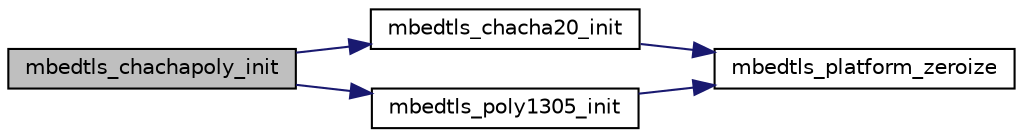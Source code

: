 digraph "mbedtls_chachapoly_init"
{
 // LATEX_PDF_SIZE
  edge [fontname="Helvetica",fontsize="10",labelfontname="Helvetica",labelfontsize="10"];
  node [fontname="Helvetica",fontsize="10",shape=record];
  rankdir="LR";
  Node1 [label="mbedtls_chachapoly_init",height=0.2,width=0.4,color="black", fillcolor="grey75", style="filled", fontcolor="black",tooltip="This function initializes the specified ChaCha20-Poly1305 context."];
  Node1 -> Node2 [color="midnightblue",fontsize="10",style="solid",fontname="Helvetica"];
  Node2 [label="mbedtls_chacha20_init",height=0.2,width=0.4,color="black", fillcolor="white", style="filled",URL="$d5/dd7/chacha20_8c.html#a9fd9d27c5daefc11c29c88c334174181",tooltip="This function initializes the specified ChaCha20 context."];
  Node2 -> Node3 [color="midnightblue",fontsize="10",style="solid",fontname="Helvetica"];
  Node3 [label="mbedtls_platform_zeroize",height=0.2,width=0.4,color="black", fillcolor="white", style="filled",URL="$dd/dde/platform__util_8c.html#aa4e36b2c1c58d8ad89e1e11b6ebea2d9",tooltip="Securely zeroize a buffer."];
  Node1 -> Node4 [color="midnightblue",fontsize="10",style="solid",fontname="Helvetica"];
  Node4 [label="mbedtls_poly1305_init",height=0.2,width=0.4,color="black", fillcolor="white", style="filled",URL="$db/dd6/poly1305_8c.html#ab45eda88f1b659cd1ab07905cd18d269",tooltip="This function initializes the specified Poly1305 context."];
  Node4 -> Node3 [color="midnightblue",fontsize="10",style="solid",fontname="Helvetica"];
}
